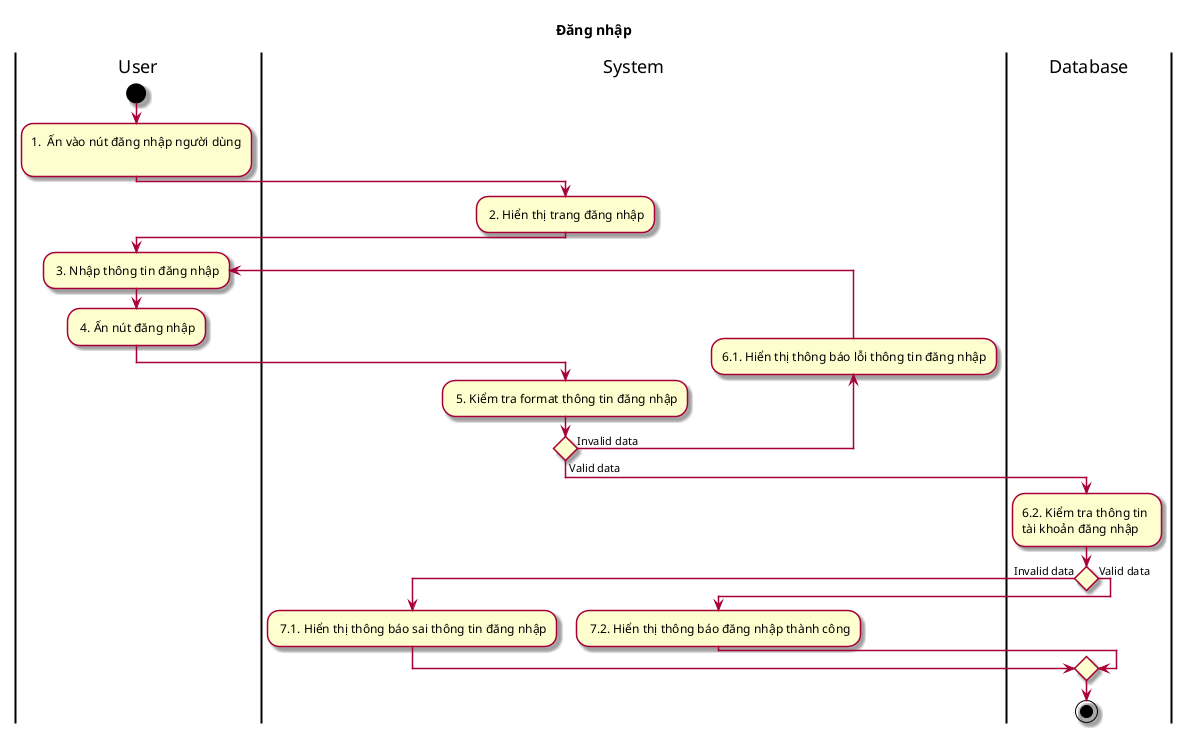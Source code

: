 @startuml ActDangNhap
skin rose
title Đăng nhập
|User|
start
:1.  Ấn vào nút đăng nhập người dùng\n;
|System|
: 2. Hiển thị trang đăng nhập;
|User|
repeat : 3. Nhập thông tin đăng nhập;
: 4. Ấn nút đăng nhập;
|System|
: 5. Kiểm tra format thông tin đăng nhập;
backward :6.1. Hiển thị thông báo lỗi thông tin đăng nhập;
repeat while () is (Invalid data) not (Valid data) 
|Database|
:6.2. Kiểm tra thông tin \ntài khoản đăng nhập;
if () then (Invalid data)
    |System|
    : 7.1. Hiển thị thông báo sai thông tin đăng nhập;
else (Valid data)
    |System|
    : 7.2. Hiển thị thông báo đăng nhập thành công;
    endif
|Database|
stop

